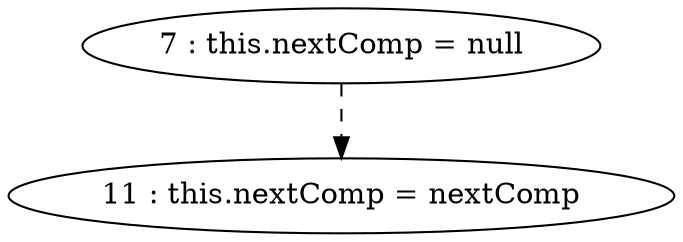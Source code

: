 digraph G {
"7 : this.nextComp = null"
"7 : this.nextComp = null" -> "11 : this.nextComp = nextComp" [style=dashed]
"11 : this.nextComp = nextComp"
}